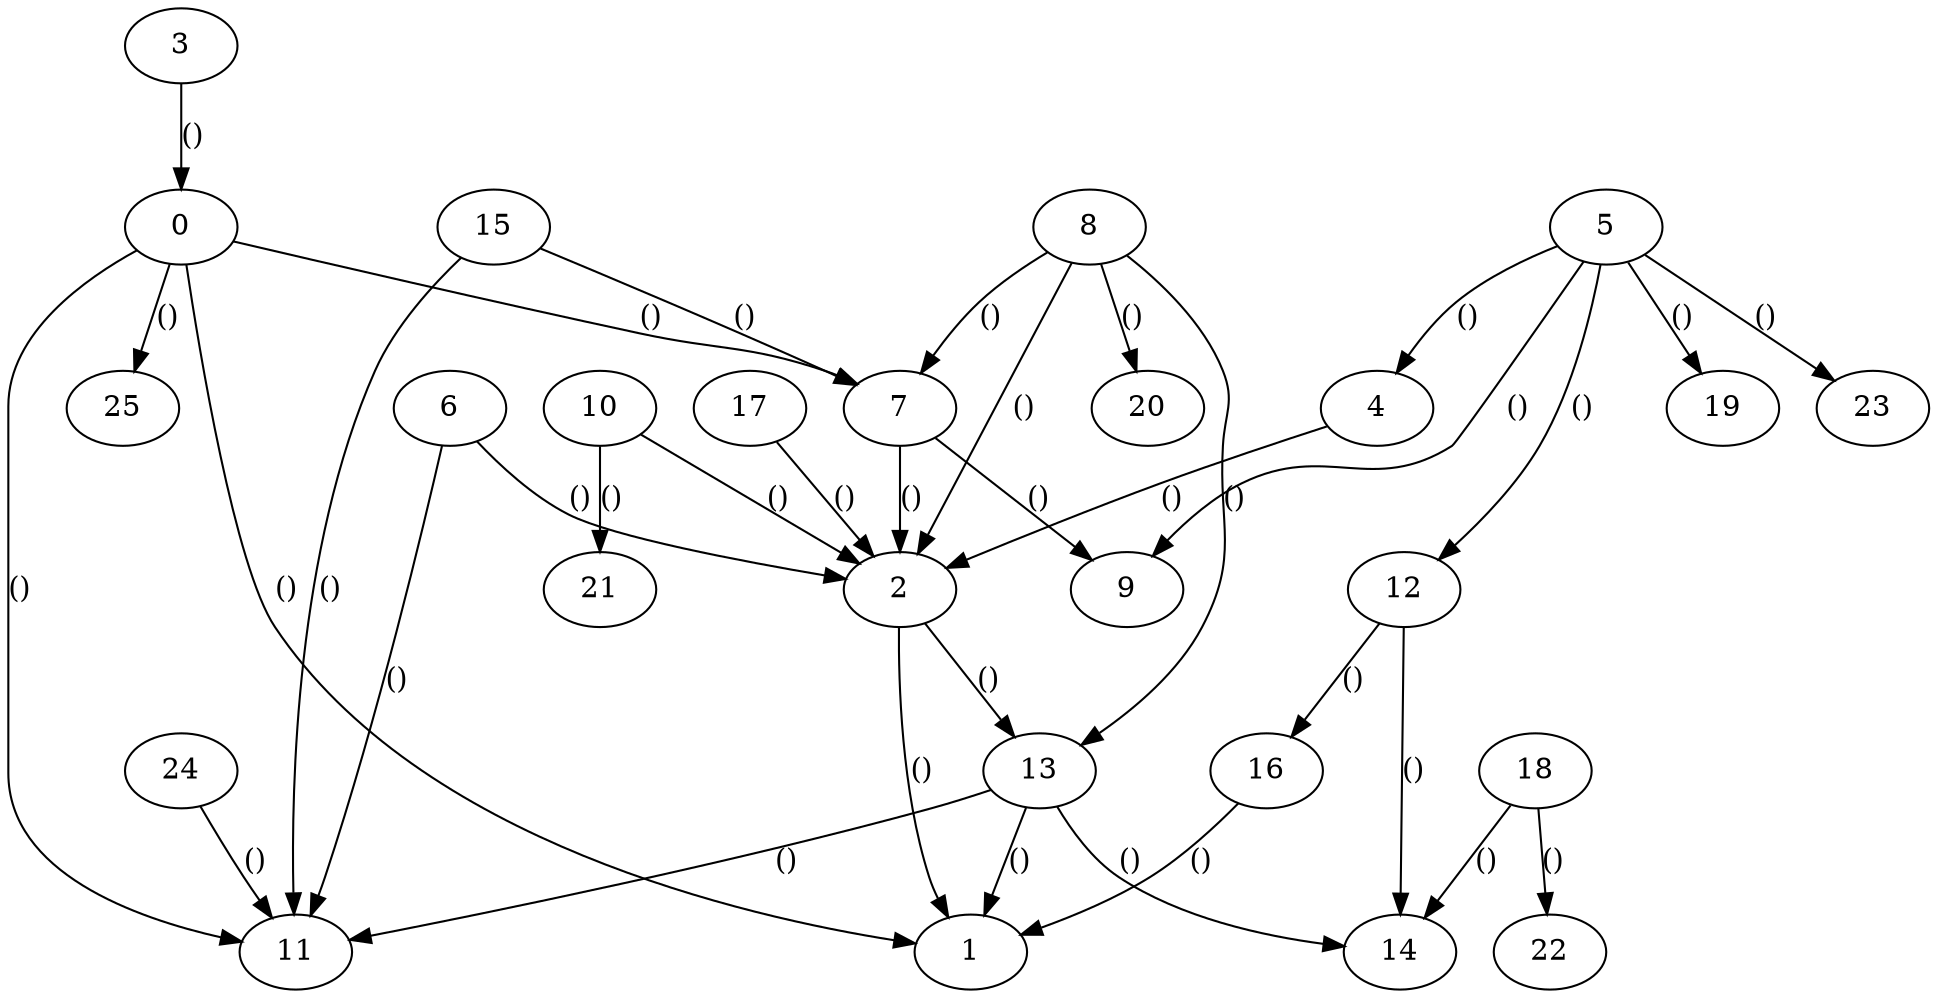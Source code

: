 digraph G {
u0[label="0"];
u1[label="1"];
u2[label="2"];
u3[label="3"];
u4[label="4"];
u5[label="5"];
u6[label="6"];
u7[label="7"];
u8[label="8"];
u9[label="9"];
u10[label="10"];
u11[label="11"];
u12[label="12"];
u13[label="13"];
u14[label="14"];
u15[label="15"];
u16[label="16"];
u17[label="17"];
u18[label="18"];
u19[label="19"];
u20[label="20"];
u21[label="21"];
u22[label="22"];
u23[label="23"];
u24[label="24"];
u25[label="25"];
u0 -> u25[label="()"];
u0 -> u11[label="()"];
u0 -> u7[label="()"];
u0 -> u1[label="()"];
u2 -> u13[label="()"];
u2 -> u1[label="()"];
u3 -> u0[label="()"];
u4 -> u2[label="()"];
u5 -> u12[label="()"];
u5 -> u23[label="()"];
u5 -> u19[label="()"];
u5 -> u9[label="()"];
u5 -> u4[label="()"];
u6 -> u2[label="()"];
u6 -> u11[label="()"];
u7 -> u9[label="()"];
u7 -> u2[label="()"];
u8 -> u13[label="()"];
u8 -> u20[label="()"];
u8 -> u7[label="()"];
u8 -> u2[label="()"];
u10 -> u21[label="()"];
u10 -> u2[label="()"];
u12 -> u16[label="()"];
u12 -> u14[label="()"];
u13 -> u1[label="()"];
u13 -> u11[label="()"];
u13 -> u14[label="()"];
u15 -> u7[label="()"];
u15 -> u11[label="()"];
u16 -> u1[label="()"];
u17 -> u2[label="()"];
u18 -> u22[label="()"];
u18 -> u14[label="()"];
u24 -> u11[label="()"];

}
